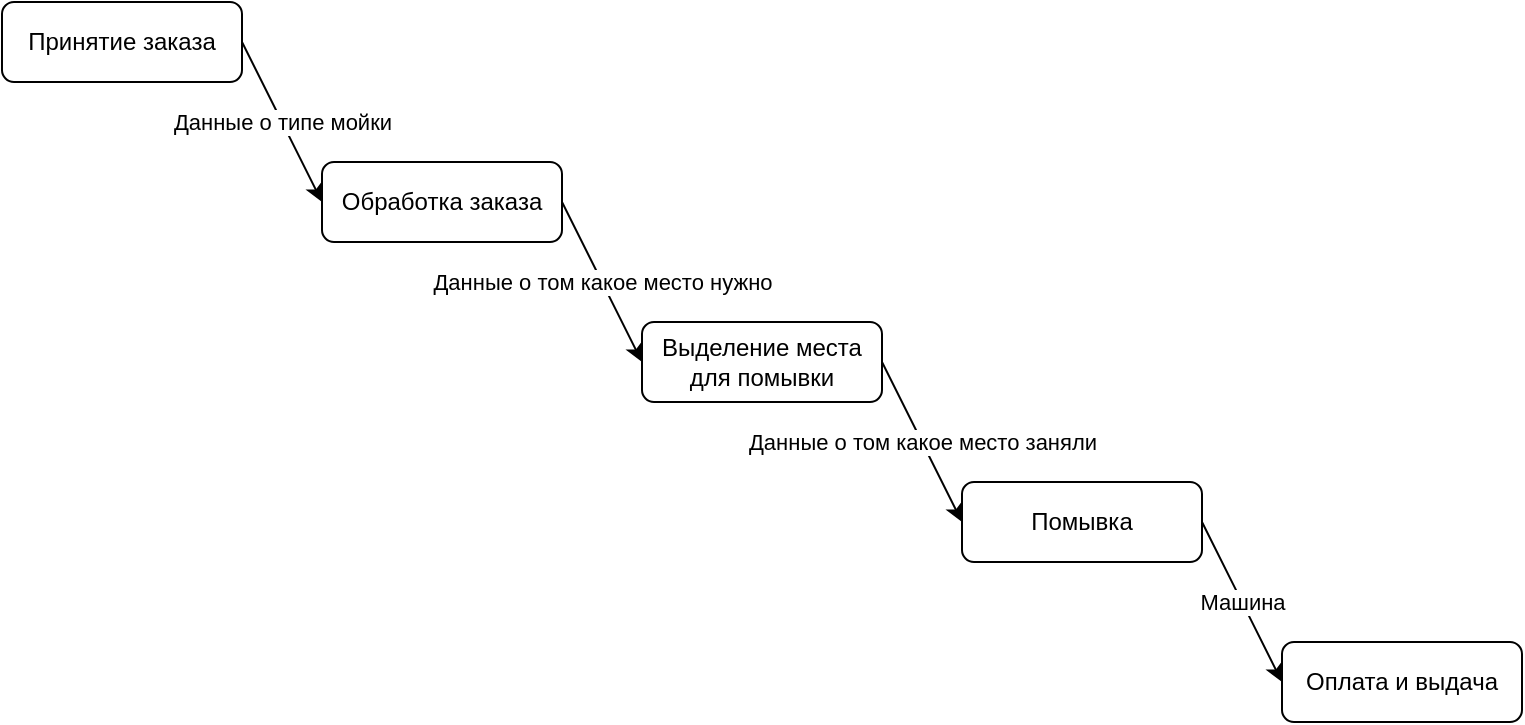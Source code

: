 <mxfile version="13.6.9" type="github">
  <diagram id="7Qg04_EFretUuQEREuRb" name="Page-1">
    <mxGraphModel dx="998" dy="580" grid="1" gridSize="10" guides="1" tooltips="1" connect="1" arrows="1" fold="1" page="1" pageScale="1" pageWidth="827" pageHeight="1169" math="0" shadow="0">
      <root>
        <mxCell id="0" />
        <mxCell id="1" parent="0" />
        <mxCell id="K83bbWLx_HL1EzO2tl3d-1" value="Принятие заказа" style="rounded=1;whiteSpace=wrap;html=1;" vertex="1" parent="1">
          <mxGeometry x="80" y="80" width="120" height="40" as="geometry" />
        </mxCell>
        <mxCell id="K83bbWLx_HL1EzO2tl3d-2" value="Обработка заказа" style="rounded=1;whiteSpace=wrap;html=1;" vertex="1" parent="1">
          <mxGeometry x="240" y="160" width="120" height="40" as="geometry" />
        </mxCell>
        <mxCell id="K83bbWLx_HL1EzO2tl3d-3" value="Выделение места для помывки" style="rounded=1;whiteSpace=wrap;html=1;" vertex="1" parent="1">
          <mxGeometry x="400" y="240" width="120" height="40" as="geometry" />
        </mxCell>
        <mxCell id="K83bbWLx_HL1EzO2tl3d-5" value="Помывка" style="rounded=1;whiteSpace=wrap;html=1;" vertex="1" parent="1">
          <mxGeometry x="560" y="320" width="120" height="40" as="geometry" />
        </mxCell>
        <mxCell id="K83bbWLx_HL1EzO2tl3d-6" value="Оплата и выдача" style="rounded=1;whiteSpace=wrap;html=1;" vertex="1" parent="1">
          <mxGeometry x="720" y="400" width="120" height="40" as="geometry" />
        </mxCell>
        <mxCell id="K83bbWLx_HL1EzO2tl3d-12" value="" style="endArrow=classic;html=1;exitX=1;exitY=0.5;exitDx=0;exitDy=0;entryX=0;entryY=0.5;entryDx=0;entryDy=0;" edge="1" parent="1" source="K83bbWLx_HL1EzO2tl3d-1" target="K83bbWLx_HL1EzO2tl3d-2">
          <mxGeometry relative="1" as="geometry">
            <mxPoint x="490" y="290" as="sourcePoint" />
            <mxPoint x="590" y="290" as="targetPoint" />
          </mxGeometry>
        </mxCell>
        <mxCell id="K83bbWLx_HL1EzO2tl3d-13" value="Данные о типе мойки" style="edgeLabel;resizable=0;html=1;align=center;verticalAlign=middle;" connectable="0" vertex="1" parent="K83bbWLx_HL1EzO2tl3d-12">
          <mxGeometry relative="1" as="geometry" />
        </mxCell>
        <mxCell id="K83bbWLx_HL1EzO2tl3d-14" value="" style="endArrow=classic;html=1;exitX=1;exitY=0.5;exitDx=0;exitDy=0;entryX=0;entryY=0.5;entryDx=0;entryDy=0;" edge="1" parent="1" source="K83bbWLx_HL1EzO2tl3d-2" target="K83bbWLx_HL1EzO2tl3d-3">
          <mxGeometry relative="1" as="geometry">
            <mxPoint x="490" y="290" as="sourcePoint" />
            <mxPoint x="590" y="290" as="targetPoint" />
          </mxGeometry>
        </mxCell>
        <mxCell id="K83bbWLx_HL1EzO2tl3d-15" value="Данные о том какое место нужно" style="edgeLabel;resizable=0;html=1;align=center;verticalAlign=middle;" connectable="0" vertex="1" parent="K83bbWLx_HL1EzO2tl3d-14">
          <mxGeometry relative="1" as="geometry" />
        </mxCell>
        <mxCell id="K83bbWLx_HL1EzO2tl3d-16" value="" style="endArrow=classic;html=1;exitX=1;exitY=0.5;exitDx=0;exitDy=0;entryX=0;entryY=0.5;entryDx=0;entryDy=0;" edge="1" parent="1" source="K83bbWLx_HL1EzO2tl3d-3" target="K83bbWLx_HL1EzO2tl3d-5">
          <mxGeometry relative="1" as="geometry">
            <mxPoint x="490" y="290" as="sourcePoint" />
            <mxPoint x="590" y="290" as="targetPoint" />
          </mxGeometry>
        </mxCell>
        <mxCell id="K83bbWLx_HL1EzO2tl3d-17" value="Данные о том какое место заняли" style="edgeLabel;resizable=0;html=1;align=center;verticalAlign=middle;" connectable="0" vertex="1" parent="K83bbWLx_HL1EzO2tl3d-16">
          <mxGeometry relative="1" as="geometry" />
        </mxCell>
        <mxCell id="K83bbWLx_HL1EzO2tl3d-18" value="" style="endArrow=classic;html=1;exitX=1;exitY=0.5;exitDx=0;exitDy=0;entryX=0;entryY=0.5;entryDx=0;entryDy=0;" edge="1" parent="1" source="K83bbWLx_HL1EzO2tl3d-5" target="K83bbWLx_HL1EzO2tl3d-6">
          <mxGeometry relative="1" as="geometry">
            <mxPoint x="490" y="290" as="sourcePoint" />
            <mxPoint x="590" y="290" as="targetPoint" />
            <Array as="points">
              <mxPoint x="700" y="380" />
            </Array>
          </mxGeometry>
        </mxCell>
        <mxCell id="K83bbWLx_HL1EzO2tl3d-19" value="Машина" style="edgeLabel;resizable=0;html=1;align=center;verticalAlign=middle;" connectable="0" vertex="1" parent="K83bbWLx_HL1EzO2tl3d-18">
          <mxGeometry relative="1" as="geometry" />
        </mxCell>
      </root>
    </mxGraphModel>
  </diagram>
</mxfile>
